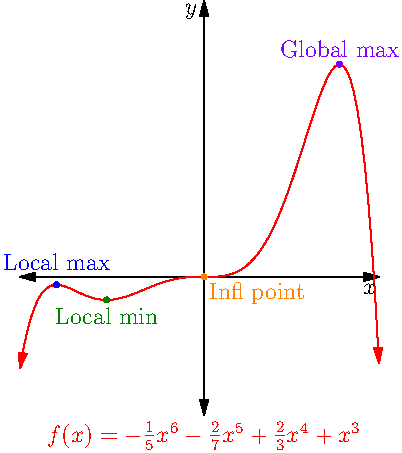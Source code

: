 import graph;

size(8cm);

// Define the function with critical points
real f(real x) {
  return x**3 + 2*x**4/3 - 2*x**5/7 - x**6/5;
}

// Set up the range for x and y
real xmin = -2, xmax = 1.9;
real ymin = -1.5, ymax = 3;

// Draw the axes
xaxis("$x$", xmin, xmax, Arrows);
yaxis("$y$", ymin, ymax, Arrows);

// Plot the function
draw(graph(f, xmin, xmax), red, Arrows);

// Labels for critical points
real x1 = -1.6043;
real x2 = -1.05843;
real x3 = 0;
real x4 = 1.4723;

dot("Local max", (x1, f(x1)), 2*dir(90), blue);
dot("Local min", (x2, f(x2)), dir(-90), deepgreen);
dot("Infl point", (x3, f(x3)), dir(315), orange);
dot("Global max", (x4, f(x4)), dir(90), purple);

label("$f(x)=-\frac15x^6-\frac27x^5+\frac23x^4+x^3$", (0,ymin), dir(-90), red);
